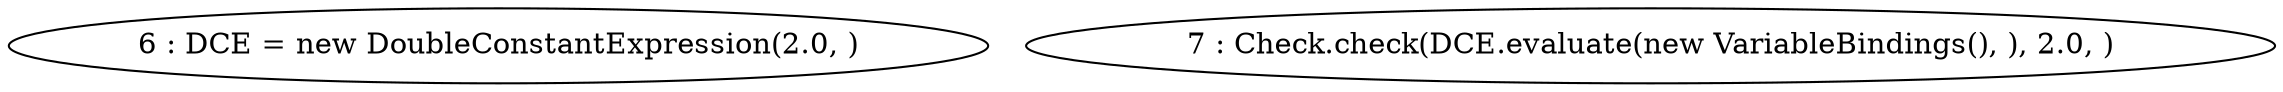 digraph G {
"6 : DCE = new DoubleConstantExpression(2.0, )"
"7 : Check.check(DCE.evaluate(new VariableBindings(), ), 2.0, )"
}